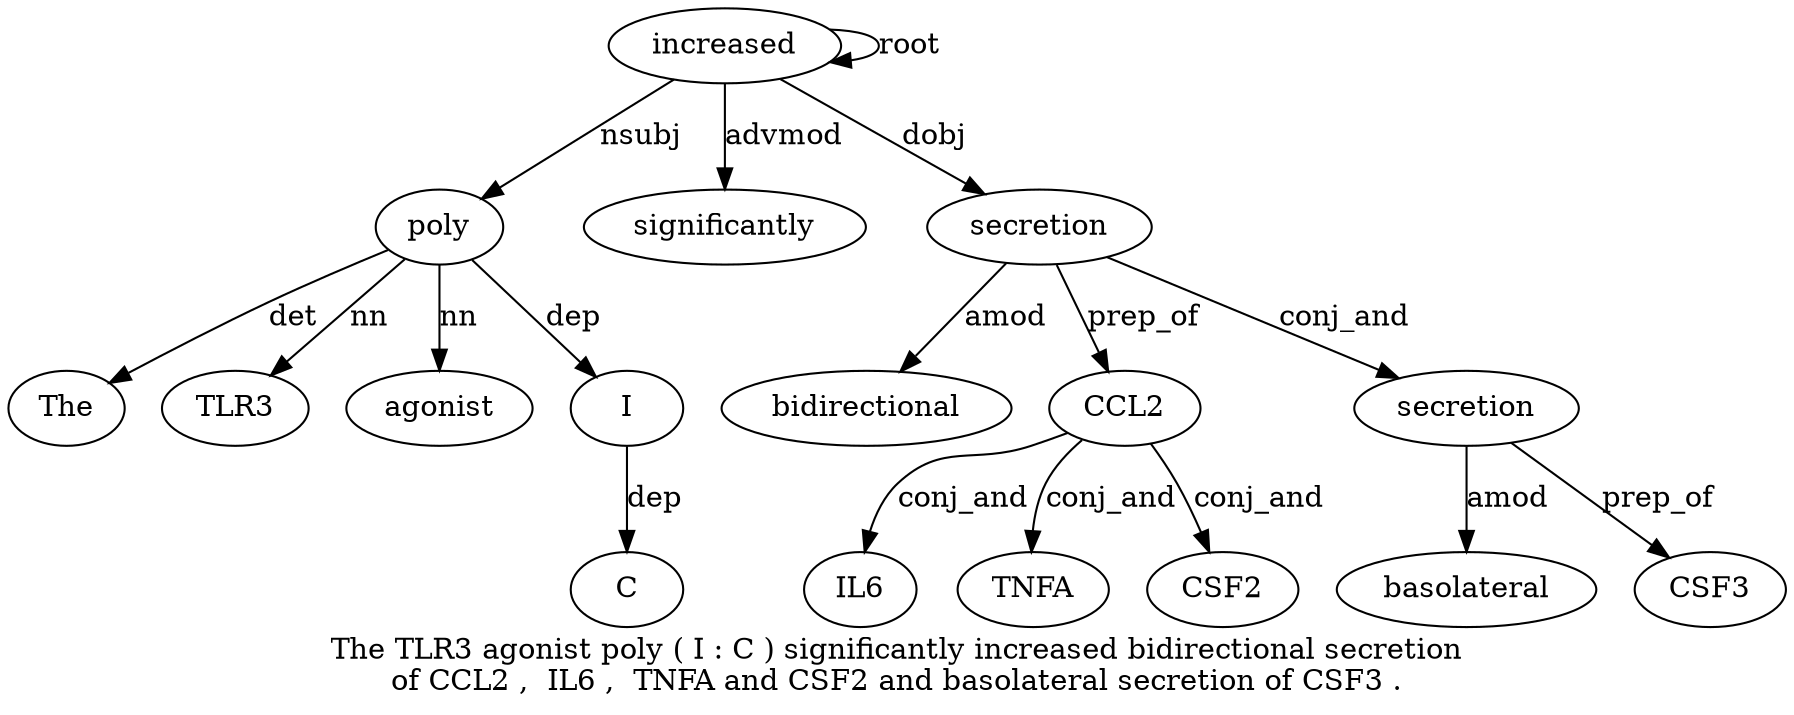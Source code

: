 digraph "The TLR3 agonist poly ( I : C ) significantly increased bidirectional secretion of CCL2 ,  IL6 ,  TNFA and CSF2 and basolateral secretion of CSF3 ." {
label="The TLR3 agonist poly ( I : C ) significantly increased bidirectional secretion
of CCL2 ,  IL6 ,  TNFA and CSF2 and basolateral secretion of CSF3 .";
poly4 [style=filled, fillcolor=white, label=poly];
The1 [style=filled, fillcolor=white, label=The];
poly4 -> The1  [label=det];
TLR32 [style=filled, fillcolor=white, label=TLR3];
poly4 -> TLR32  [label=nn];
agonist3 [style=filled, fillcolor=white, label=agonist];
poly4 -> agonist3  [label=nn];
increased11 [style=filled, fillcolor=white, label=increased];
increased11 -> poly4  [label=nsubj];
I6 [style=filled, fillcolor=white, label=I];
poly4 -> I6  [label=dep];
C8 [style=filled, fillcolor=white, label=C];
I6 -> C8  [label=dep];
significantly10 [style=filled, fillcolor=white, label=significantly];
increased11 -> significantly10  [label=advmod];
increased11 -> increased11  [label=root];
secretion13 [style=filled, fillcolor=white, label=secretion];
bidirectional12 [style=filled, fillcolor=white, label=bidirectional];
secretion13 -> bidirectional12  [label=amod];
increased11 -> secretion13  [label=dobj];
CCL215 [style=filled, fillcolor=white, label=CCL2];
secretion13 -> CCL215  [label=prep_of];
IL617 [style=filled, fillcolor=white, label=IL6];
CCL215 -> IL617  [label=conj_and];
TNFA19 [style=filled, fillcolor=white, label=TNFA];
CCL215 -> TNFA19  [label=conj_and];
CSF221 [style=filled, fillcolor=white, label=CSF2];
CCL215 -> CSF221  [label=conj_and];
secretion24 [style=filled, fillcolor=white, label=secretion];
basolateral23 [style=filled, fillcolor=white, label=basolateral];
secretion24 -> basolateral23  [label=amod];
secretion13 -> secretion24  [label=conj_and];
CSF326 [style=filled, fillcolor=white, label=CSF3];
secretion24 -> CSF326  [label=prep_of];
}
